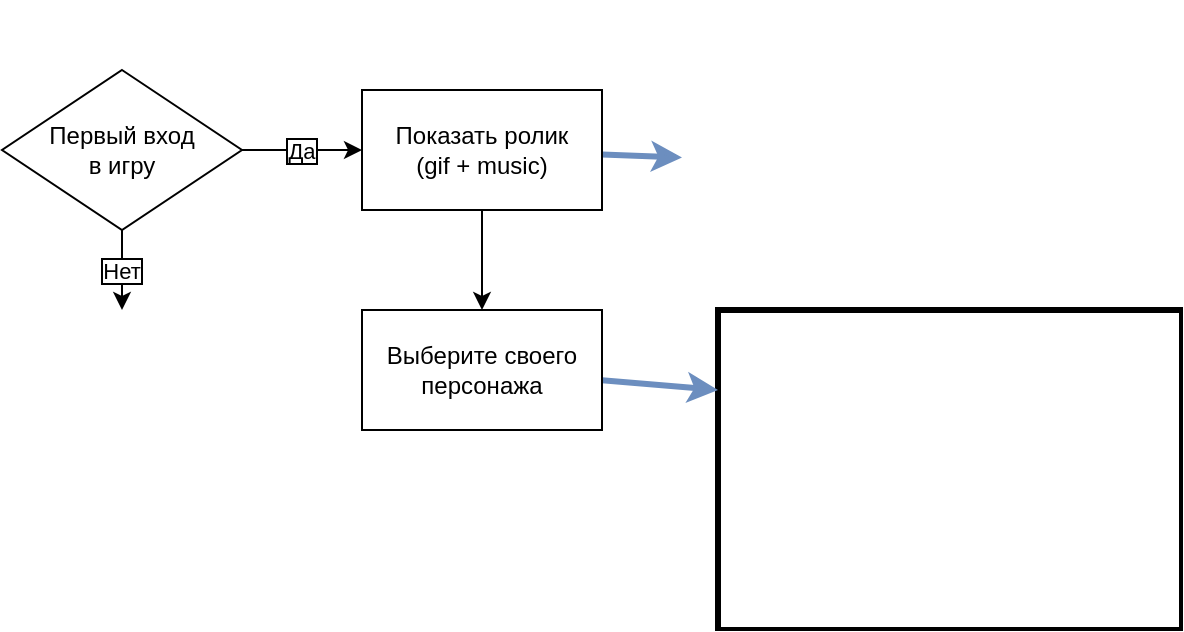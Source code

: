 <mxfile version="12.4.0" type="github" pages="1">
  <diagram id="XJbXGCVmFiAI94fBwPGo" name="Page-1">
    <mxGraphModel dx="865" dy="463" grid="1" gridSize="10" guides="1" tooltips="1" connect="1" arrows="1" fold="1" page="1" pageScale="1" pageWidth="827" pageHeight="1169" math="0" shadow="0">
      <root>
        <mxCell id="0"/>
        <mxCell id="1" parent="0"/>
        <mxCell id="ZOk7aBvy6Ww0Tpq-KnbE-6" value="Да" style="rounded=0;orthogonalLoop=1;jettySize=auto;exitX=1;exitY=0.5;exitDx=0;exitDy=0;entryX=0;entryY=0.5;entryDx=0;entryDy=0;labelBorderColor=#000000;" parent="1" source="ZOk7aBvy6Ww0Tpq-KnbE-1" target="ZOk7aBvy6Ww0Tpq-KnbE-11" edge="1">
          <mxGeometry relative="1" as="geometry">
            <mxPoint x="480" y="120" as="targetPoint"/>
          </mxGeometry>
        </mxCell>
        <mxCell id="ZOk7aBvy6Ww0Tpq-KnbE-1" value="Первый вход&lt;br&gt;в игру" style="rhombus;whiteSpace=wrap;html=1;" parent="1" vertex="1">
          <mxGeometry x="320" y="80" width="120" height="80" as="geometry"/>
        </mxCell>
        <mxCell id="ZOk7aBvy6Ww0Tpq-KnbE-2" value="Нет" style="endArrow=classic;exitX=0.5;exitY=1;exitDx=0;exitDy=0;labelBorderColor=#000000;spacing=2;" parent="1" source="ZOk7aBvy6Ww0Tpq-KnbE-1" edge="1">
          <mxGeometry width="50" height="50" relative="1" as="geometry">
            <mxPoint x="320" y="230" as="sourcePoint"/>
            <mxPoint x="380" y="200" as="targetPoint"/>
          </mxGeometry>
        </mxCell>
        <mxCell id="ZOk7aBvy6Ww0Tpq-KnbE-13" style="rounded=0;orthogonalLoop=1;jettySize=auto;html=1;comic=0;entryX=0.5;entryY=0;entryDx=0;entryDy=0;" parent="1" source="ZOk7aBvy6Ww0Tpq-KnbE-11" edge="1" target="lbQ0SlpiaXaBPCAGhR3_-5">
          <mxGeometry relative="1" as="geometry">
            <mxPoint x="560" y="200" as="targetPoint"/>
          </mxGeometry>
        </mxCell>
        <mxCell id="lbQ0SlpiaXaBPCAGhR3_-4" style="rounded=0;orthogonalLoop=1;jettySize=auto;html=1;entryX=0;entryY=0.75;entryDx=0;entryDy=0;endArrow=classic;endFill=1;strokeWidth=3;fillColor=#dae8fc;strokeColor=#6c8ebf;" edge="1" parent="1" source="ZOk7aBvy6Ww0Tpq-KnbE-11" target="lbQ0SlpiaXaBPCAGhR3_-3">
          <mxGeometry relative="1" as="geometry"/>
        </mxCell>
        <mxCell id="ZOk7aBvy6Ww0Tpq-KnbE-11" value="Показать ролик&lt;br&gt;(gif + music)" style="rounded=0;whiteSpace=wrap;html=1;" parent="1" vertex="1">
          <mxGeometry x="500" y="90" width="120" height="60" as="geometry"/>
        </mxCell>
        <mxCell id="lbQ0SlpiaXaBPCAGhR3_-1" value="" style="shape=image;verticalLabelPosition=bottom;labelBackgroundColor=#ffffff;verticalAlign=top;aspect=fixed;imageAspect=0;image=http://websovhoz.ru/img/imgarticles/2019/vybor-personazha.jpg;imageBorder=#000000;strokeWidth=3;" vertex="1" parent="1">
          <mxGeometry x="678" y="200" width="232" height="160" as="geometry"/>
        </mxCell>
        <mxCell id="lbQ0SlpiaXaBPCAGhR3_-3" value="" style="shape=image;verticalLabelPosition=bottom;labelBackgroundColor=#ffffff;verticalAlign=top;aspect=fixed;imageAspect=0;image=http://websovhoz.ru/img/imgarticles/2019/anim.gif;" vertex="1" parent="1">
          <mxGeometry x="660" y="45" width="134" height="105" as="geometry"/>
        </mxCell>
        <mxCell id="lbQ0SlpiaXaBPCAGhR3_-7" style="rounded=0;orthogonalLoop=1;jettySize=auto;html=1;entryX=0;entryY=0.25;entryDx=0;entryDy=0;endArrow=classic;endFill=1;strokeWidth=3;fillColor=#dae8fc;strokeColor=#6c8ebf;" edge="1" parent="1" source="lbQ0SlpiaXaBPCAGhR3_-5" target="lbQ0SlpiaXaBPCAGhR3_-1">
          <mxGeometry relative="1" as="geometry"/>
        </mxCell>
        <mxCell id="lbQ0SlpiaXaBPCAGhR3_-5" value="Выберите своего&lt;br&gt;персонажа" style="rounded=0;whiteSpace=wrap;html=1;strokeWidth=1;" vertex="1" parent="1">
          <mxGeometry x="500" y="200" width="120" height="60" as="geometry"/>
        </mxCell>
      </root>
    </mxGraphModel>
  </diagram>
</mxfile>
